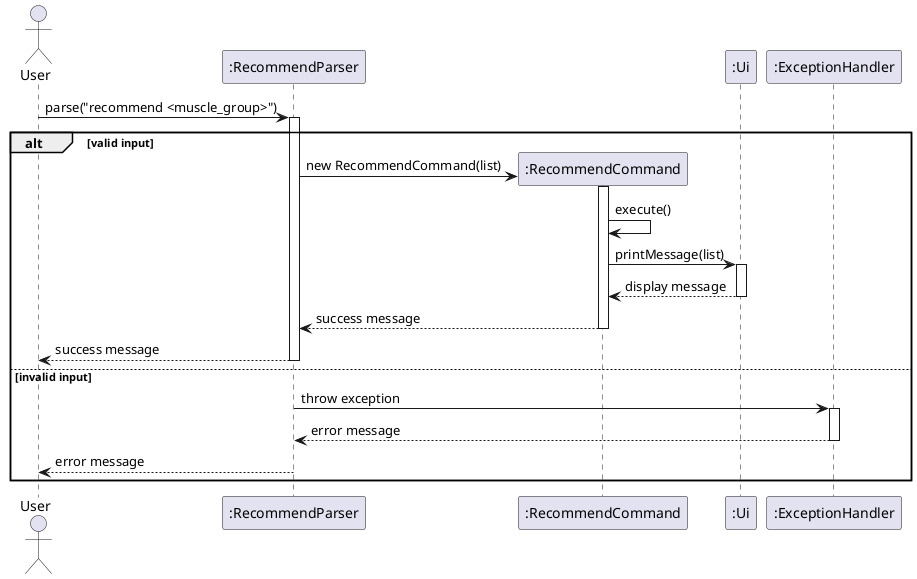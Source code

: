 @startuml

actor User
participant ":RecommendParser"
participant ":RecommendCommand"
participant ":Ui"
participant ":ExceptionHandler"

User -> ":RecommendParser": parse("recommend <muscle_group>")
activate ":RecommendParser"

alt valid input
    create ":RecommendCommand"
    ":RecommendParser" -> ":RecommendCommand": new RecommendCommand(list)
    activate ":RecommendCommand"

    ":RecommendCommand" -> ":RecommendCommand": execute()
    ":RecommendCommand" -> ":Ui": printMessage(list)
    activate ":Ui"
    ":Ui" --> ":RecommendCommand": display message
    deactivate ":Ui"

    ":RecommendCommand" --> ":RecommendParser": success message
    deactivate ":RecommendCommand"

    ":RecommendParser" --> User: success message
    deactivate ":RecommendParser"

else invalid input
    ":RecommendParser" -> ":ExceptionHandler": throw exception
    activate ":ExceptionHandler"
    ":ExceptionHandler" --> ":RecommendParser": error message
    deactivate ":ExceptionHandler"

    ":RecommendParser" --> User: error message
    deactivate ":RecommendParser"
end

@enduml

